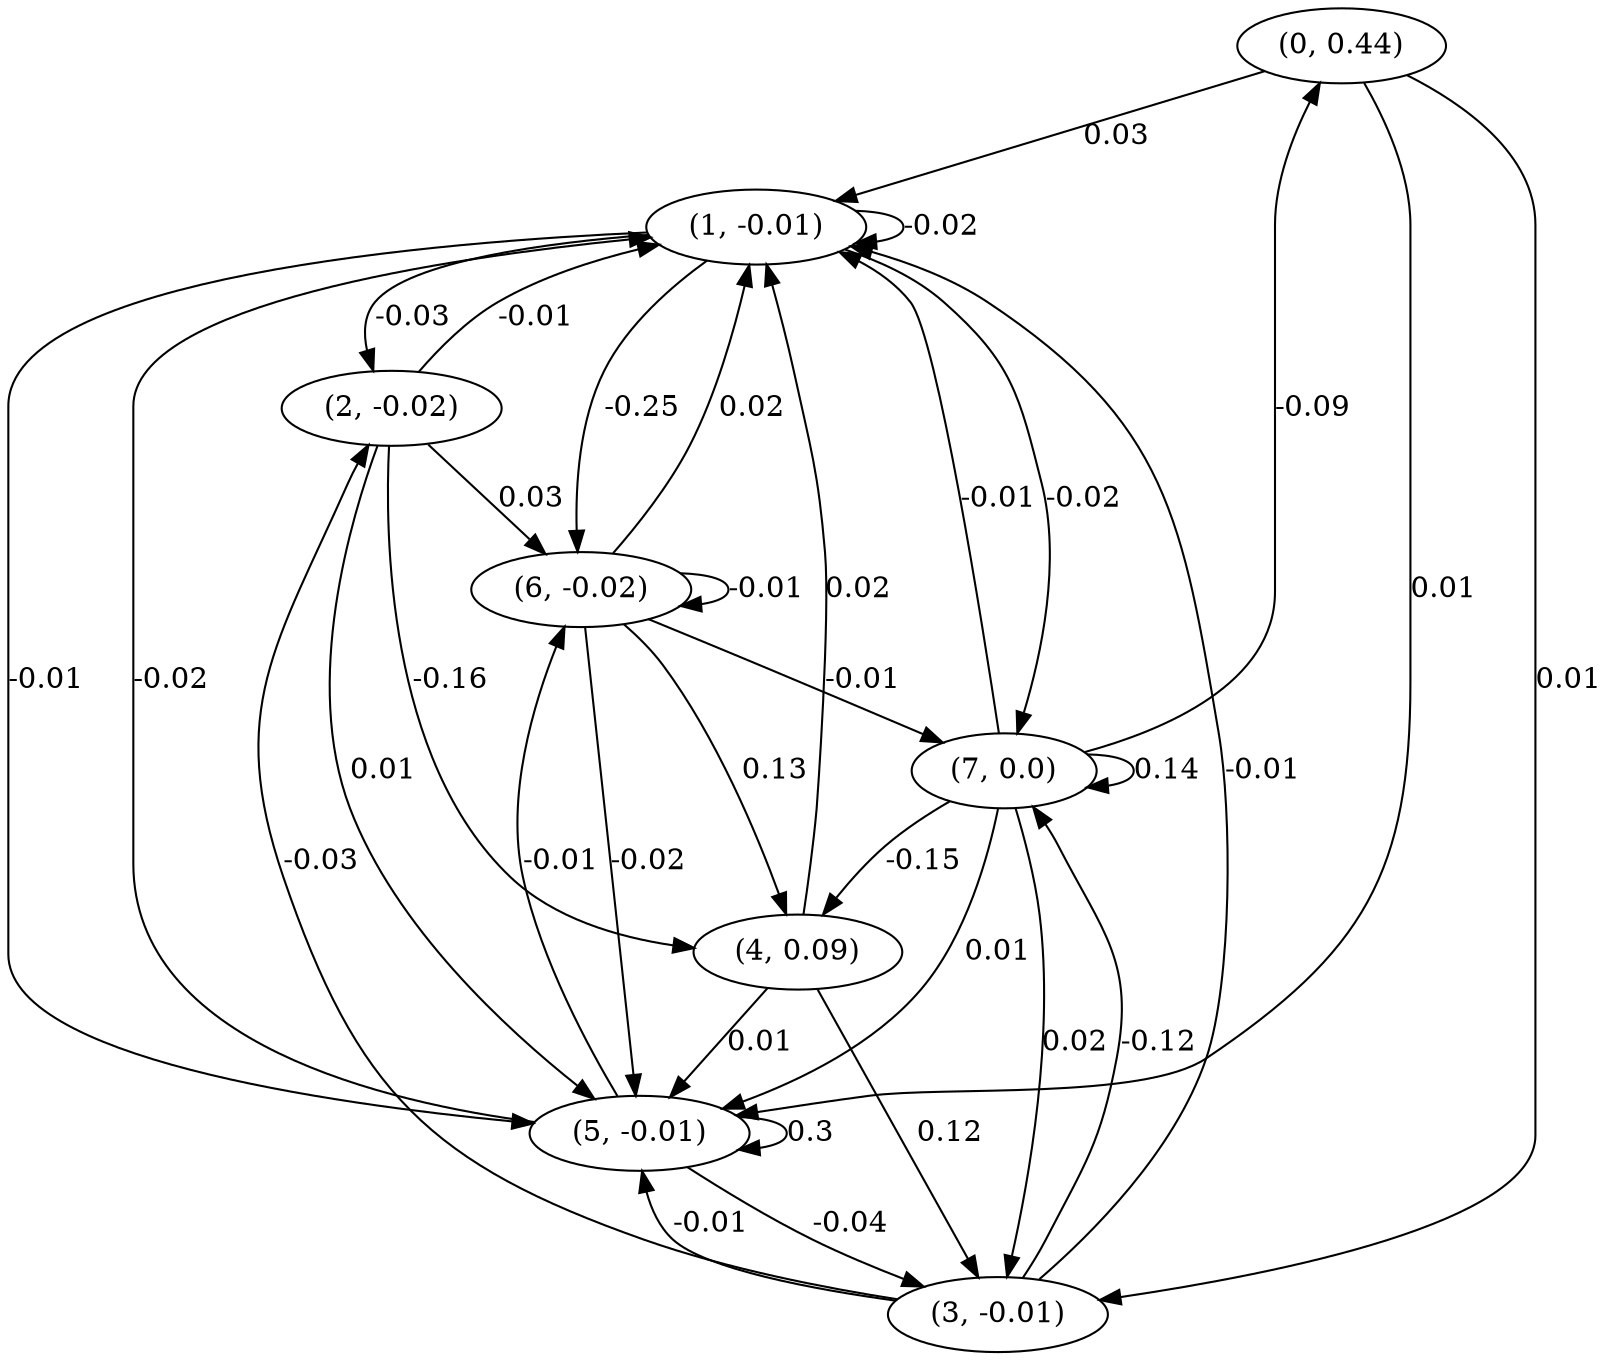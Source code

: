 digraph {
    0 [ label = "(0, 0.44)" ]
    1 [ label = "(1, -0.01)" ]
    2 [ label = "(2, -0.02)" ]
    3 [ label = "(3, -0.01)" ]
    4 [ label = "(4, 0.09)" ]
    5 [ label = "(5, -0.01)" ]
    6 [ label = "(6, -0.02)" ]
    7 [ label = "(7, 0.0)" ]
    1 -> 1 [ label = "-0.02" ]
    5 -> 5 [ label = "0.3" ]
    6 -> 6 [ label = "-0.01" ]
    7 -> 7 [ label = "0.14" ]
    7 -> 0 [ label = "-0.09" ]
    0 -> 1 [ label = "0.03" ]
    2 -> 1 [ label = "-0.01" ]
    3 -> 1 [ label = "-0.01" ]
    4 -> 1 [ label = "0.02" ]
    5 -> 1 [ label = "-0.02" ]
    6 -> 1 [ label = "0.02" ]
    7 -> 1 [ label = "-0.01" ]
    1 -> 2 [ label = "-0.03" ]
    3 -> 2 [ label = "-0.03" ]
    0 -> 3 [ label = "0.01" ]
    4 -> 3 [ label = "0.12" ]
    5 -> 3 [ label = "-0.04" ]
    7 -> 3 [ label = "0.02" ]
    2 -> 4 [ label = "-0.16" ]
    6 -> 4 [ label = "0.13" ]
    7 -> 4 [ label = "-0.15" ]
    0 -> 5 [ label = "0.01" ]
    1 -> 5 [ label = "-0.01" ]
    2 -> 5 [ label = "0.01" ]
    3 -> 5 [ label = "-0.01" ]
    4 -> 5 [ label = "0.01" ]
    6 -> 5 [ label = "-0.02" ]
    7 -> 5 [ label = "0.01" ]
    1 -> 6 [ label = "-0.25" ]
    2 -> 6 [ label = "0.03" ]
    5 -> 6 [ label = "-0.01" ]
    1 -> 7 [ label = "-0.02" ]
    3 -> 7 [ label = "-0.12" ]
    6 -> 7 [ label = "-0.01" ]
}

